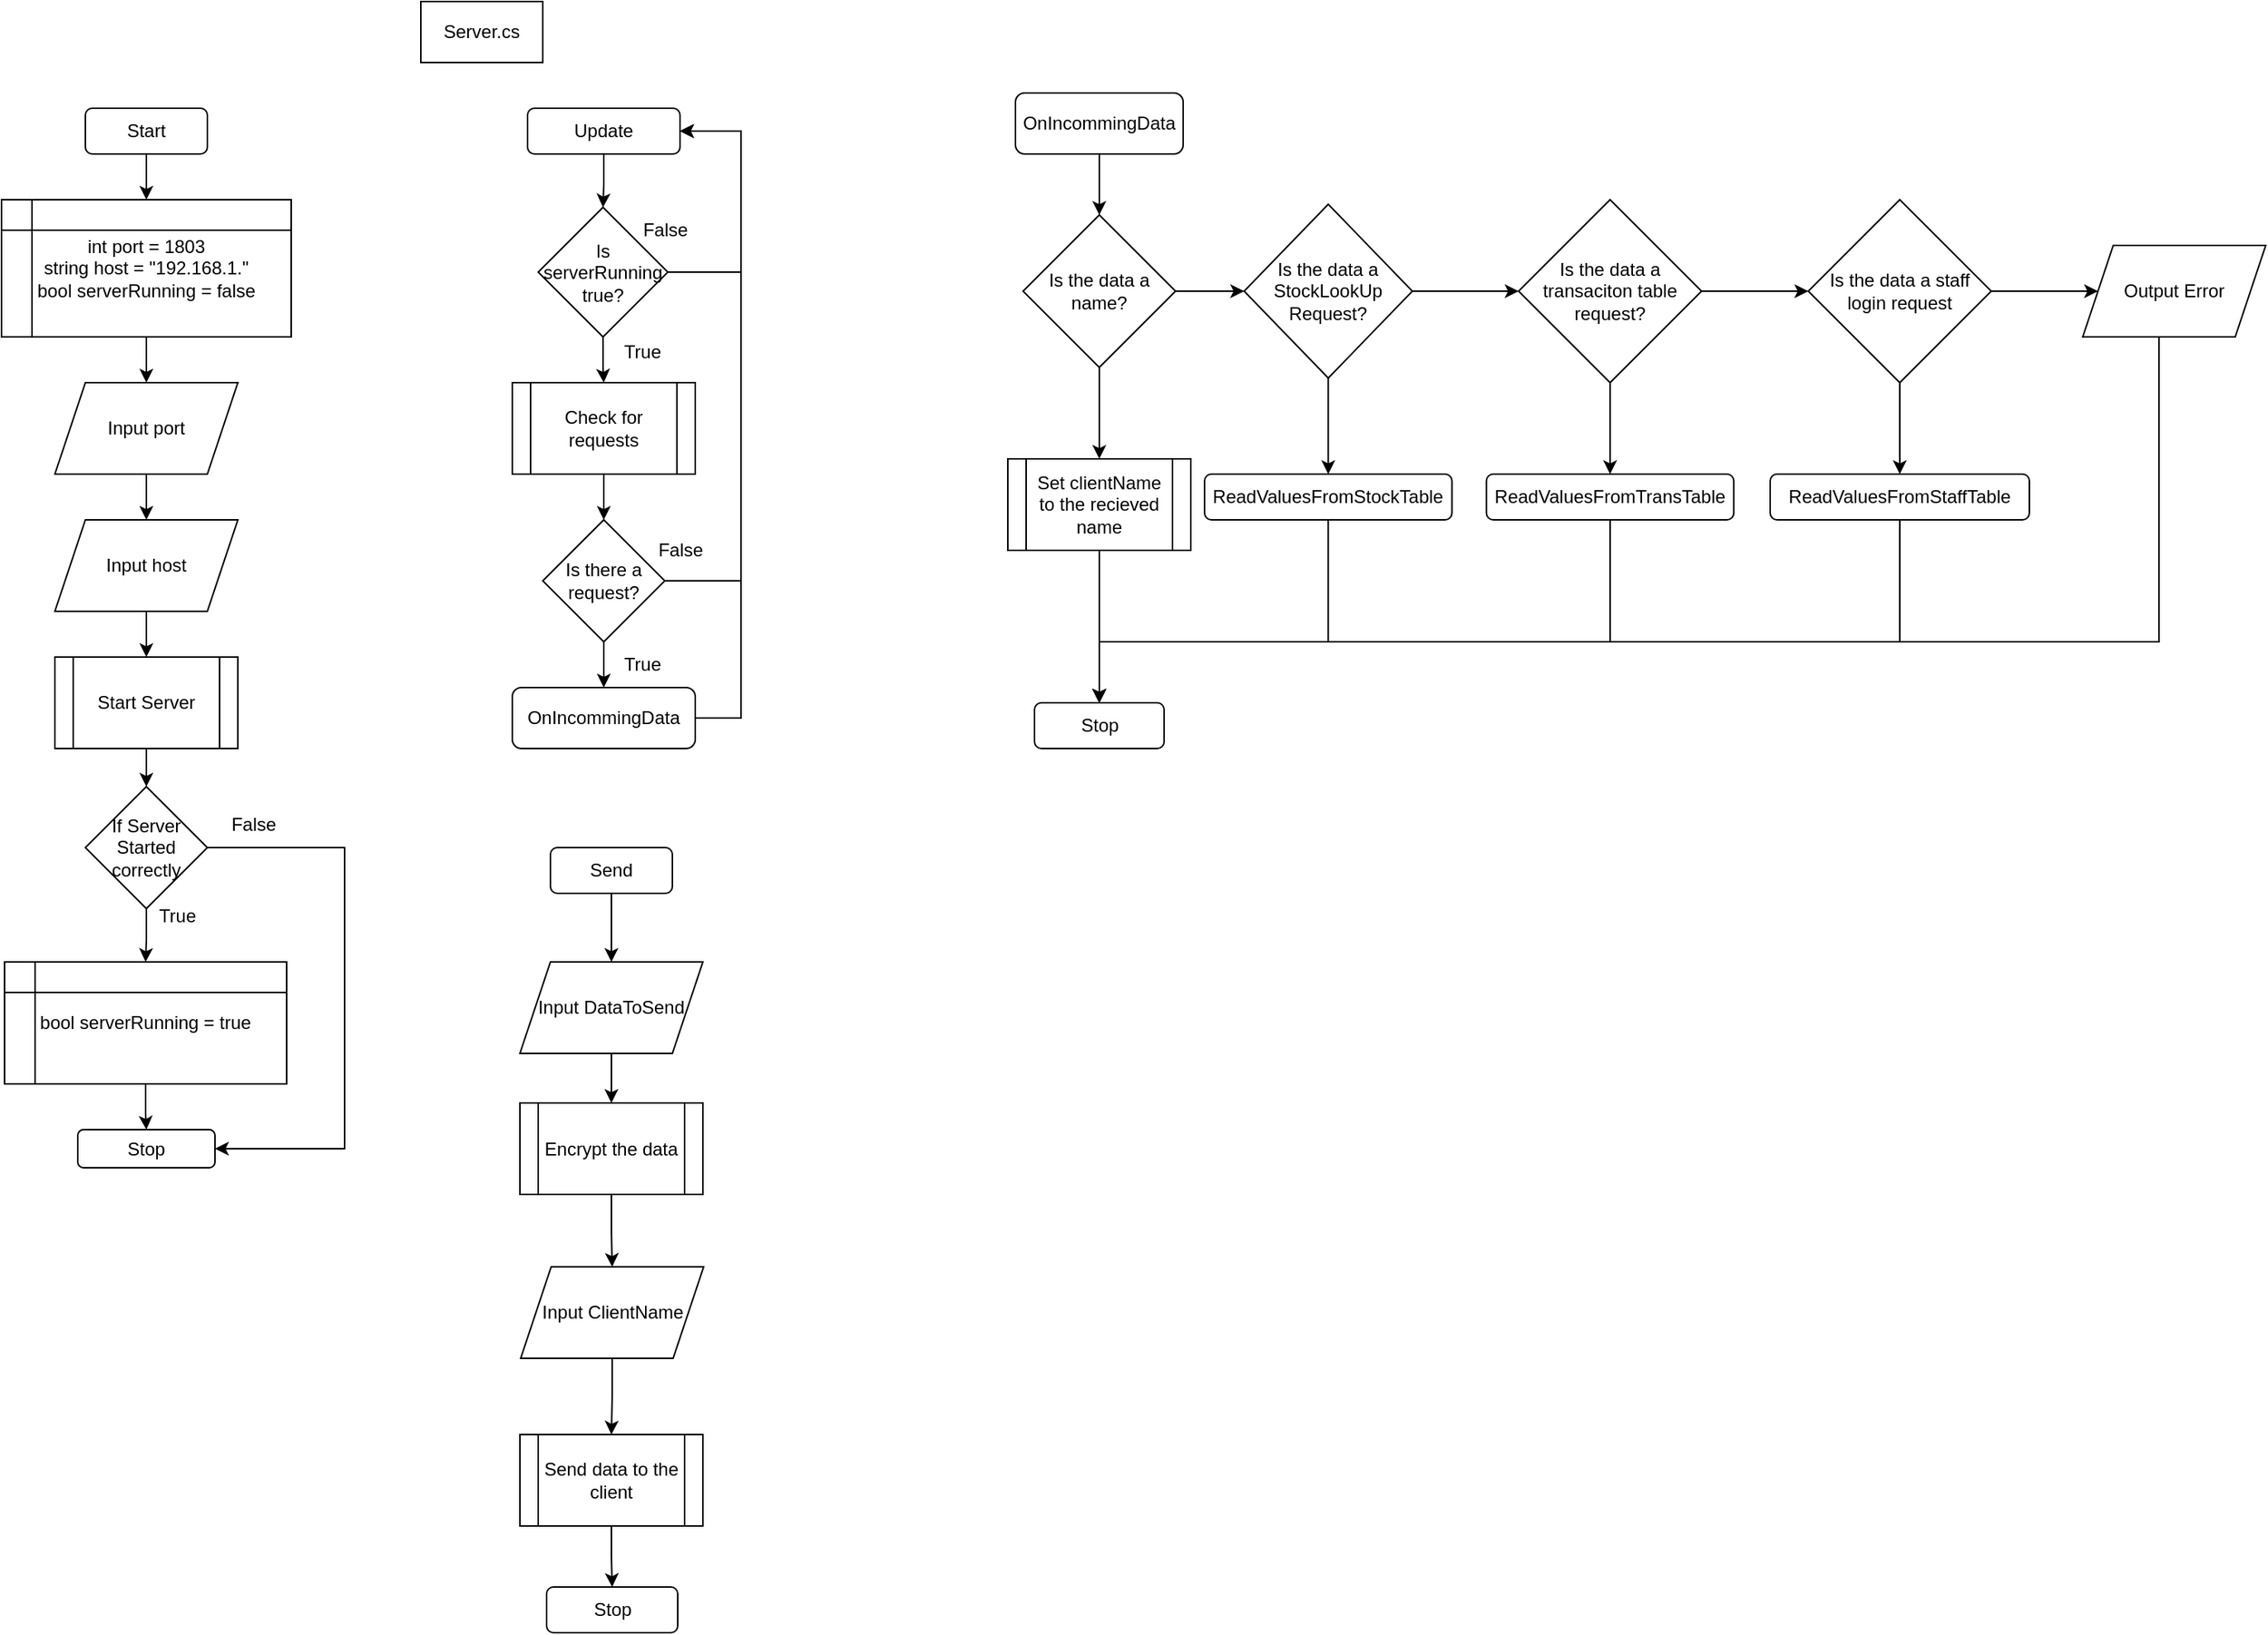 <mxfile version="20.3.0" type="device"><diagram id="MpxdKJpWxYEOd9pPaGGM" name="Page-1"><mxGraphModel dx="870" dy="697" grid="1" gridSize="10" guides="1" tooltips="1" connect="1" arrows="1" fold="1" page="1" pageScale="1" pageWidth="827" pageHeight="1169" math="0" shadow="0"><root><mxCell id="0"/><mxCell id="1" parent="0"/><mxCell id="v55zW0CHZH5sE3ivWaLX-5" style="edgeStyle=orthogonalEdgeStyle;rounded=0;orthogonalLoop=1;jettySize=auto;html=1;entryX=0.5;entryY=0;entryDx=0;entryDy=0;" parent="1" source="v55zW0CHZH5sE3ivWaLX-2" target="v55zW0CHZH5sE3ivWaLX-4" edge="1"><mxGeometry relative="1" as="geometry"/></mxCell><mxCell id="v55zW0CHZH5sE3ivWaLX-2" value="Start" style="rounded=1;whiteSpace=wrap;html=1;" parent="1" vertex="1"><mxGeometry x="140" y="100" width="80" height="30" as="geometry"/></mxCell><mxCell id="v55zW0CHZH5sE3ivWaLX-3" value="Server.cs" style="rounded=0;whiteSpace=wrap;html=1;" parent="1" vertex="1"><mxGeometry x="360" y="30" width="80" height="40" as="geometry"/></mxCell><mxCell id="v55zW0CHZH5sE3ivWaLX-9" style="edgeStyle=orthogonalEdgeStyle;rounded=0;orthogonalLoop=1;jettySize=auto;html=1;" parent="1" source="v55zW0CHZH5sE3ivWaLX-4" target="v55zW0CHZH5sE3ivWaLX-7" edge="1"><mxGeometry relative="1" as="geometry"/></mxCell><mxCell id="v55zW0CHZH5sE3ivWaLX-4" value="int port = 1803&lt;br&gt;string host = &quot;192.168.1.&quot;&lt;br&gt;bool serverRunning = false" style="shape=internalStorage;whiteSpace=wrap;html=1;backgroundOutline=1;" parent="1" vertex="1"><mxGeometry x="85" y="160" width="190" height="90" as="geometry"/></mxCell><mxCell id="v55zW0CHZH5sE3ivWaLX-10" style="edgeStyle=orthogonalEdgeStyle;rounded=0;orthogonalLoop=1;jettySize=auto;html=1;" parent="1" source="v55zW0CHZH5sE3ivWaLX-7" target="v55zW0CHZH5sE3ivWaLX-8" edge="1"><mxGeometry relative="1" as="geometry"/></mxCell><mxCell id="v55zW0CHZH5sE3ivWaLX-7" value="Input port" style="shape=parallelogram;perimeter=parallelogramPerimeter;whiteSpace=wrap;html=1;fixedSize=1;" parent="1" vertex="1"><mxGeometry x="120" y="280" width="120" height="60" as="geometry"/></mxCell><mxCell id="v55zW0CHZH5sE3ivWaLX-13" style="edgeStyle=orthogonalEdgeStyle;rounded=0;orthogonalLoop=1;jettySize=auto;html=1;entryX=0.5;entryY=0;entryDx=0;entryDy=0;" parent="1" source="v55zW0CHZH5sE3ivWaLX-8" target="v55zW0CHZH5sE3ivWaLX-11" edge="1"><mxGeometry relative="1" as="geometry"/></mxCell><mxCell id="v55zW0CHZH5sE3ivWaLX-8" value="Input host" style="shape=parallelogram;perimeter=parallelogramPerimeter;whiteSpace=wrap;html=1;fixedSize=1;" parent="1" vertex="1"><mxGeometry x="120" y="370" width="120" height="60" as="geometry"/></mxCell><mxCell id="v55zW0CHZH5sE3ivWaLX-19" style="edgeStyle=orthogonalEdgeStyle;rounded=0;orthogonalLoop=1;jettySize=auto;html=1;entryX=0.5;entryY=0;entryDx=0;entryDy=0;" parent="1" source="v55zW0CHZH5sE3ivWaLX-11" target="v55zW0CHZH5sE3ivWaLX-17" edge="1"><mxGeometry relative="1" as="geometry"/></mxCell><mxCell id="v55zW0CHZH5sE3ivWaLX-11" value="Start Server" style="shape=process;whiteSpace=wrap;html=1;backgroundOutline=1;" parent="1" vertex="1"><mxGeometry x="120" y="460" width="120" height="60" as="geometry"/></mxCell><mxCell id="v55zW0CHZH5sE3ivWaLX-12" value="Stop" style="rounded=1;whiteSpace=wrap;html=1;" parent="1" vertex="1"><mxGeometry x="135" y="770" width="90" height="25" as="geometry"/></mxCell><mxCell id="v55zW0CHZH5sE3ivWaLX-29" value="" style="edgeStyle=orthogonalEdgeStyle;rounded=0;orthogonalLoop=1;jettySize=auto;html=1;" parent="1" source="v55zW0CHZH5sE3ivWaLX-15" target="v55zW0CHZH5sE3ivWaLX-25" edge="1"><mxGeometry relative="1" as="geometry"/></mxCell><mxCell id="v55zW0CHZH5sE3ivWaLX-15" value="Update" style="rounded=1;whiteSpace=wrap;html=1;" parent="1" vertex="1"><mxGeometry x="430" y="100" width="100" height="30" as="geometry"/></mxCell><mxCell id="v55zW0CHZH5sE3ivWaLX-20" style="edgeStyle=orthogonalEdgeStyle;rounded=0;orthogonalLoop=1;jettySize=auto;html=1;" parent="1" source="v55zW0CHZH5sE3ivWaLX-17" target="v55zW0CHZH5sE3ivWaLX-18" edge="1"><mxGeometry relative="1" as="geometry"/></mxCell><mxCell id="v55zW0CHZH5sE3ivWaLX-22" style="edgeStyle=orthogonalEdgeStyle;rounded=0;orthogonalLoop=1;jettySize=auto;html=1;entryX=1;entryY=0.5;entryDx=0;entryDy=0;exitX=1;exitY=0.5;exitDx=0;exitDy=0;" parent="1" source="v55zW0CHZH5sE3ivWaLX-17" target="v55zW0CHZH5sE3ivWaLX-12" edge="1"><mxGeometry relative="1" as="geometry"><Array as="points"><mxPoint x="310" y="585"/><mxPoint x="310" y="783"/></Array></mxGeometry></mxCell><mxCell id="v55zW0CHZH5sE3ivWaLX-17" value="If Server Started correctly" style="rhombus;whiteSpace=wrap;html=1;" parent="1" vertex="1"><mxGeometry x="140" y="545" width="80" height="80" as="geometry"/></mxCell><mxCell id="v55zW0CHZH5sE3ivWaLX-21" style="edgeStyle=orthogonalEdgeStyle;rounded=0;orthogonalLoop=1;jettySize=auto;html=1;entryX=0.5;entryY=0;entryDx=0;entryDy=0;" parent="1" source="v55zW0CHZH5sE3ivWaLX-18" target="v55zW0CHZH5sE3ivWaLX-12" edge="1"><mxGeometry relative="1" as="geometry"/></mxCell><mxCell id="v55zW0CHZH5sE3ivWaLX-18" value="bool serverRunning = true" style="shape=internalStorage;whiteSpace=wrap;html=1;backgroundOutline=1;" parent="1" vertex="1"><mxGeometry x="87" y="660" width="185" height="80" as="geometry"/></mxCell><mxCell id="v55zW0CHZH5sE3ivWaLX-23" value="True" style="text;html=1;align=center;verticalAlign=middle;resizable=0;points=[];autosize=1;strokeColor=none;fillColor=none;" parent="1" vertex="1"><mxGeometry x="175" y="615" width="50" height="30" as="geometry"/></mxCell><mxCell id="v55zW0CHZH5sE3ivWaLX-24" value="False" style="text;html=1;align=center;verticalAlign=middle;resizable=0;points=[];autosize=1;strokeColor=none;fillColor=none;" parent="1" vertex="1"><mxGeometry x="225" y="555" width="50" height="30" as="geometry"/></mxCell><mxCell id="v55zW0CHZH5sE3ivWaLX-30" style="edgeStyle=orthogonalEdgeStyle;rounded=0;orthogonalLoop=1;jettySize=auto;html=1;entryX=0.5;entryY=0;entryDx=0;entryDy=0;" parent="1" source="v55zW0CHZH5sE3ivWaLX-25" target="v55zW0CHZH5sE3ivWaLX-26" edge="1"><mxGeometry relative="1" as="geometry"/></mxCell><mxCell id="v55zW0CHZH5sE3ivWaLX-33" style="edgeStyle=orthogonalEdgeStyle;rounded=0;orthogonalLoop=1;jettySize=auto;html=1;entryX=1;entryY=0.5;entryDx=0;entryDy=0;exitX=1;exitY=0.5;exitDx=0;exitDy=0;" parent="1" source="v55zW0CHZH5sE3ivWaLX-25" target="v55zW0CHZH5sE3ivWaLX-15" edge="1"><mxGeometry relative="1" as="geometry"><Array as="points"><mxPoint x="570" y="208"/><mxPoint x="570" y="115"/></Array></mxGeometry></mxCell><mxCell id="v55zW0CHZH5sE3ivWaLX-25" value="Is serverRunning true?" style="rhombus;whiteSpace=wrap;html=1;" parent="1" vertex="1"><mxGeometry x="437" y="165" width="85" height="85" as="geometry"/></mxCell><mxCell id="v55zW0CHZH5sE3ivWaLX-31" style="edgeStyle=orthogonalEdgeStyle;rounded=0;orthogonalLoop=1;jettySize=auto;html=1;" parent="1" source="v55zW0CHZH5sE3ivWaLX-26" target="v55zW0CHZH5sE3ivWaLX-27" edge="1"><mxGeometry relative="1" as="geometry"/></mxCell><mxCell id="v55zW0CHZH5sE3ivWaLX-26" value="Check for requests" style="shape=process;whiteSpace=wrap;html=1;backgroundOutline=1;" parent="1" vertex="1"><mxGeometry x="420" y="280" width="120" height="60" as="geometry"/></mxCell><mxCell id="v55zW0CHZH5sE3ivWaLX-32" style="edgeStyle=orthogonalEdgeStyle;rounded=0;orthogonalLoop=1;jettySize=auto;html=1;entryX=0.5;entryY=0;entryDx=0;entryDy=0;" parent="1" source="v55zW0CHZH5sE3ivWaLX-27" target="v55zW0CHZH5sE3ivWaLX-28" edge="1"><mxGeometry relative="1" as="geometry"/></mxCell><mxCell id="v55zW0CHZH5sE3ivWaLX-34" style="edgeStyle=orthogonalEdgeStyle;rounded=0;orthogonalLoop=1;jettySize=auto;html=1;entryX=1;entryY=0.5;entryDx=0;entryDy=0;" parent="1" source="v55zW0CHZH5sE3ivWaLX-27" target="v55zW0CHZH5sE3ivWaLX-15" edge="1"><mxGeometry relative="1" as="geometry"><Array as="points"><mxPoint x="570" y="410"/><mxPoint x="570" y="115"/></Array></mxGeometry></mxCell><mxCell id="v55zW0CHZH5sE3ivWaLX-27" value="Is there a request?" style="rhombus;whiteSpace=wrap;html=1;" parent="1" vertex="1"><mxGeometry x="440" y="370" width="80" height="80" as="geometry"/></mxCell><mxCell id="v55zW0CHZH5sE3ivWaLX-36" style="edgeStyle=orthogonalEdgeStyle;rounded=0;orthogonalLoop=1;jettySize=auto;html=1;entryX=1;entryY=0.5;entryDx=0;entryDy=0;exitX=1;exitY=0.5;exitDx=0;exitDy=0;" parent="1" source="v55zW0CHZH5sE3ivWaLX-28" target="v55zW0CHZH5sE3ivWaLX-15" edge="1"><mxGeometry relative="1" as="geometry"><Array as="points"><mxPoint x="570" y="500"/><mxPoint x="570" y="115"/></Array></mxGeometry></mxCell><mxCell id="v55zW0CHZH5sE3ivWaLX-28" value="OnIncommingData" style="rounded=1;whiteSpace=wrap;html=1;" parent="1" vertex="1"><mxGeometry x="420" y="480" width="120" height="40" as="geometry"/></mxCell><mxCell id="v55zW0CHZH5sE3ivWaLX-37" value="True" style="text;html=1;align=center;verticalAlign=middle;resizable=0;points=[];autosize=1;strokeColor=none;fillColor=none;" parent="1" vertex="1"><mxGeometry x="480" y="450" width="50" height="30" as="geometry"/></mxCell><mxCell id="v55zW0CHZH5sE3ivWaLX-38" value="False" style="text;html=1;align=center;verticalAlign=middle;resizable=0;points=[];autosize=1;strokeColor=none;fillColor=none;" parent="1" vertex="1"><mxGeometry x="505" y="375" width="50" height="30" as="geometry"/></mxCell><mxCell id="v55zW0CHZH5sE3ivWaLX-39" value="False" style="text;html=1;align=center;verticalAlign=middle;resizable=0;points=[];autosize=1;strokeColor=none;fillColor=none;" parent="1" vertex="1"><mxGeometry x="495" y="165" width="50" height="30" as="geometry"/></mxCell><mxCell id="v55zW0CHZH5sE3ivWaLX-40" value="True" style="text;html=1;align=center;verticalAlign=middle;resizable=0;points=[];autosize=1;strokeColor=none;fillColor=none;" parent="1" vertex="1"><mxGeometry x="480" y="245" width="50" height="30" as="geometry"/></mxCell><mxCell id="v55zW0CHZH5sE3ivWaLX-43" style="edgeStyle=orthogonalEdgeStyle;rounded=0;orthogonalLoop=1;jettySize=auto;html=1;entryX=0.5;entryY=0;entryDx=0;entryDy=0;" parent="1" source="v55zW0CHZH5sE3ivWaLX-41" target="v55zW0CHZH5sE3ivWaLX-42" edge="1"><mxGeometry relative="1" as="geometry"/></mxCell><mxCell id="v55zW0CHZH5sE3ivWaLX-41" value="OnIncommingData" style="rounded=1;whiteSpace=wrap;html=1;" parent="1" vertex="1"><mxGeometry x="750" y="90" width="110" height="40" as="geometry"/></mxCell><mxCell id="EVuq1DUcbjyzJdp46JmC-3" style="edgeStyle=orthogonalEdgeStyle;rounded=0;orthogonalLoop=1;jettySize=auto;html=1;entryX=0.5;entryY=0;entryDx=0;entryDy=0;" edge="1" parent="1" source="v55zW0CHZH5sE3ivWaLX-42" target="v55zW0CHZH5sE3ivWaLX-48"><mxGeometry relative="1" as="geometry"/></mxCell><mxCell id="EVuq1DUcbjyzJdp46JmC-7" style="edgeStyle=orthogonalEdgeStyle;rounded=0;orthogonalLoop=1;jettySize=auto;html=1;entryX=0;entryY=0.5;entryDx=0;entryDy=0;" edge="1" parent="1" source="v55zW0CHZH5sE3ivWaLX-42" target="v55zW0CHZH5sE3ivWaLX-44"><mxGeometry relative="1" as="geometry"/></mxCell><mxCell id="v55zW0CHZH5sE3ivWaLX-42" value="Is the data a name?" style="rhombus;whiteSpace=wrap;html=1;" parent="1" vertex="1"><mxGeometry x="755" y="170" width="100" height="100" as="geometry"/></mxCell><mxCell id="EVuq1DUcbjyzJdp46JmC-4" style="edgeStyle=orthogonalEdgeStyle;rounded=0;orthogonalLoop=1;jettySize=auto;html=1;" edge="1" parent="1" source="v55zW0CHZH5sE3ivWaLX-44" target="v55zW0CHZH5sE3ivWaLX-52"><mxGeometry relative="1" as="geometry"/></mxCell><mxCell id="EVuq1DUcbjyzJdp46JmC-8" style="edgeStyle=orthogonalEdgeStyle;rounded=0;orthogonalLoop=1;jettySize=auto;html=1;entryX=0;entryY=0.5;entryDx=0;entryDy=0;" edge="1" parent="1" source="v55zW0CHZH5sE3ivWaLX-44" target="v55zW0CHZH5sE3ivWaLX-45"><mxGeometry relative="1" as="geometry"/></mxCell><mxCell id="v55zW0CHZH5sE3ivWaLX-44" value="Is the data a StockLookUp Request?" style="rhombus;whiteSpace=wrap;html=1;" parent="1" vertex="1"><mxGeometry x="900" y="163" width="110.32" height="114" as="geometry"/></mxCell><mxCell id="EVuq1DUcbjyzJdp46JmC-5" style="edgeStyle=orthogonalEdgeStyle;rounded=0;orthogonalLoop=1;jettySize=auto;html=1;entryX=0.5;entryY=0;entryDx=0;entryDy=0;" edge="1" parent="1" source="v55zW0CHZH5sE3ivWaLX-45" target="v55zW0CHZH5sE3ivWaLX-54"><mxGeometry relative="1" as="geometry"/></mxCell><mxCell id="EVuq1DUcbjyzJdp46JmC-9" style="edgeStyle=orthogonalEdgeStyle;rounded=0;orthogonalLoop=1;jettySize=auto;html=1;entryX=0;entryY=0.5;entryDx=0;entryDy=0;" edge="1" parent="1" source="v55zW0CHZH5sE3ivWaLX-45" target="EVuq1DUcbjyzJdp46JmC-1"><mxGeometry relative="1" as="geometry"/></mxCell><mxCell id="v55zW0CHZH5sE3ivWaLX-45" value="Is the data a transaciton table request?" style="rhombus;whiteSpace=wrap;html=1;" parent="1" vertex="1"><mxGeometry x="1080" y="160" width="120" height="120" as="geometry"/></mxCell><mxCell id="EVuq1DUcbjyzJdp46JmC-14" style="edgeStyle=orthogonalEdgeStyle;rounded=0;orthogonalLoop=1;jettySize=auto;html=1;" edge="1" parent="1" source="v55zW0CHZH5sE3ivWaLX-48"><mxGeometry relative="1" as="geometry"><mxPoint x="805" y="490" as="targetPoint"/></mxGeometry></mxCell><mxCell id="v55zW0CHZH5sE3ivWaLX-48" value="Set clientName to the recieved name" style="shape=process;whiteSpace=wrap;html=1;backgroundOutline=1;" parent="1" vertex="1"><mxGeometry x="745" y="330" width="120" height="60" as="geometry"/></mxCell><mxCell id="v55zW0CHZH5sE3ivWaLX-50" value="Stop" style="rounded=1;whiteSpace=wrap;html=1;" parent="1" vertex="1"><mxGeometry x="762.5" y="490" width="85" height="30" as="geometry"/></mxCell><mxCell id="EVuq1DUcbjyzJdp46JmC-15" style="edgeStyle=orthogonalEdgeStyle;rounded=0;orthogonalLoop=1;jettySize=auto;html=1;entryX=0.5;entryY=0;entryDx=0;entryDy=0;" edge="1" parent="1" source="v55zW0CHZH5sE3ivWaLX-52" target="v55zW0CHZH5sE3ivWaLX-50"><mxGeometry relative="1" as="geometry"><Array as="points"><mxPoint x="955" y="450"/><mxPoint x="805" y="450"/></Array></mxGeometry></mxCell><mxCell id="v55zW0CHZH5sE3ivWaLX-52" value="ReadValuesFromStockTable" style="rounded=1;whiteSpace=wrap;html=1;" parent="1" vertex="1"><mxGeometry x="874.03" y="340" width="162.26" height="30" as="geometry"/></mxCell><mxCell id="EVuq1DUcbjyzJdp46JmC-16" style="edgeStyle=orthogonalEdgeStyle;rounded=0;orthogonalLoop=1;jettySize=auto;html=1;entryX=0.5;entryY=0;entryDx=0;entryDy=0;" edge="1" parent="1" source="v55zW0CHZH5sE3ivWaLX-54" target="v55zW0CHZH5sE3ivWaLX-50"><mxGeometry relative="1" as="geometry"><Array as="points"><mxPoint x="1140" y="450"/><mxPoint x="805" y="450"/></Array></mxGeometry></mxCell><mxCell id="v55zW0CHZH5sE3ivWaLX-54" value="ReadValuesFromTransTable" style="rounded=1;whiteSpace=wrap;html=1;" parent="1" vertex="1"><mxGeometry x="1058.87" y="340" width="162.26" height="30" as="geometry"/></mxCell><mxCell id="EVuq1DUcbjyzJdp46JmC-6" style="edgeStyle=orthogonalEdgeStyle;rounded=0;orthogonalLoop=1;jettySize=auto;html=1;entryX=0.5;entryY=0;entryDx=0;entryDy=0;" edge="1" parent="1" source="EVuq1DUcbjyzJdp46JmC-1" target="EVuq1DUcbjyzJdp46JmC-2"><mxGeometry relative="1" as="geometry"/></mxCell><mxCell id="EVuq1DUcbjyzJdp46JmC-12" style="edgeStyle=orthogonalEdgeStyle;rounded=0;orthogonalLoop=1;jettySize=auto;html=1;entryX=0;entryY=0.5;entryDx=0;entryDy=0;" edge="1" parent="1" source="EVuq1DUcbjyzJdp46JmC-1" target="EVuq1DUcbjyzJdp46JmC-11"><mxGeometry relative="1" as="geometry"/></mxCell><mxCell id="EVuq1DUcbjyzJdp46JmC-1" value="Is the data a staff login request" style="rhombus;whiteSpace=wrap;html=1;" vertex="1" parent="1"><mxGeometry x="1270" y="160" width="120" height="120" as="geometry"/></mxCell><mxCell id="EVuq1DUcbjyzJdp46JmC-17" style="edgeStyle=orthogonalEdgeStyle;rounded=0;orthogonalLoop=1;jettySize=auto;html=1;entryX=0.5;entryY=0;entryDx=0;entryDy=0;" edge="1" parent="1" source="EVuq1DUcbjyzJdp46JmC-2" target="v55zW0CHZH5sE3ivWaLX-50"><mxGeometry relative="1" as="geometry"><Array as="points"><mxPoint x="1330" y="450"/><mxPoint x="805" y="450"/></Array></mxGeometry></mxCell><mxCell id="EVuq1DUcbjyzJdp46JmC-2" value="ReadValuesFromStaffTable" style="rounded=1;whiteSpace=wrap;html=1;" vertex="1" parent="1"><mxGeometry x="1245" y="340" width="170" height="30" as="geometry"/></mxCell><mxCell id="EVuq1DUcbjyzJdp46JmC-13" style="edgeStyle=orthogonalEdgeStyle;rounded=0;orthogonalLoop=1;jettySize=auto;html=1;entryX=0.5;entryY=0;entryDx=0;entryDy=0;" edge="1" parent="1" source="EVuq1DUcbjyzJdp46JmC-11" target="v55zW0CHZH5sE3ivWaLX-50"><mxGeometry relative="1" as="geometry"><Array as="points"><mxPoint x="1500" y="450"/><mxPoint x="805" y="450"/></Array></mxGeometry></mxCell><mxCell id="EVuq1DUcbjyzJdp46JmC-11" value="Output Error" style="shape=parallelogram;perimeter=parallelogramPerimeter;whiteSpace=wrap;html=1;fixedSize=1;" vertex="1" parent="1"><mxGeometry x="1450" y="190" width="120" height="60" as="geometry"/></mxCell><mxCell id="EVuq1DUcbjyzJdp46JmC-26" style="edgeStyle=orthogonalEdgeStyle;rounded=0;orthogonalLoop=1;jettySize=auto;html=1;entryX=0.5;entryY=0;entryDx=0;entryDy=0;" edge="1" parent="1" source="EVuq1DUcbjyzJdp46JmC-18" target="EVuq1DUcbjyzJdp46JmC-19"><mxGeometry relative="1" as="geometry"/></mxCell><mxCell id="EVuq1DUcbjyzJdp46JmC-18" value="Send" style="rounded=1;whiteSpace=wrap;html=1;" vertex="1" parent="1"><mxGeometry x="445" y="585" width="80" height="30" as="geometry"/></mxCell><mxCell id="EVuq1DUcbjyzJdp46JmC-27" style="edgeStyle=orthogonalEdgeStyle;rounded=0;orthogonalLoop=1;jettySize=auto;html=1;" edge="1" parent="1" source="EVuq1DUcbjyzJdp46JmC-19" target="EVuq1DUcbjyzJdp46JmC-20"><mxGeometry relative="1" as="geometry"/></mxCell><mxCell id="EVuq1DUcbjyzJdp46JmC-19" value="Input DataToSend" style="shape=parallelogram;perimeter=parallelogramPerimeter;whiteSpace=wrap;html=1;fixedSize=1;" vertex="1" parent="1"><mxGeometry x="425" y="660" width="120" height="60" as="geometry"/></mxCell><mxCell id="EVuq1DUcbjyzJdp46JmC-28" style="edgeStyle=orthogonalEdgeStyle;rounded=0;orthogonalLoop=1;jettySize=auto;html=1;entryX=0.5;entryY=0;entryDx=0;entryDy=0;" edge="1" parent="1" source="EVuq1DUcbjyzJdp46JmC-20" target="EVuq1DUcbjyzJdp46JmC-22"><mxGeometry relative="1" as="geometry"/></mxCell><mxCell id="EVuq1DUcbjyzJdp46JmC-20" value="Encrypt the data" style="shape=process;whiteSpace=wrap;html=1;backgroundOutline=1;" vertex="1" parent="1"><mxGeometry x="425" y="752.5" width="120" height="60" as="geometry"/></mxCell><mxCell id="EVuq1DUcbjyzJdp46JmC-29" style="edgeStyle=orthogonalEdgeStyle;rounded=0;orthogonalLoop=1;jettySize=auto;html=1;entryX=0.5;entryY=0;entryDx=0;entryDy=0;" edge="1" parent="1" source="EVuq1DUcbjyzJdp46JmC-22" target="EVuq1DUcbjyzJdp46JmC-23"><mxGeometry relative="1" as="geometry"/></mxCell><mxCell id="EVuq1DUcbjyzJdp46JmC-22" value="Input ClientName" style="shape=parallelogram;perimeter=parallelogramPerimeter;whiteSpace=wrap;html=1;fixedSize=1;" vertex="1" parent="1"><mxGeometry x="425.5" y="860" width="120" height="60" as="geometry"/></mxCell><mxCell id="EVuq1DUcbjyzJdp46JmC-30" style="edgeStyle=orthogonalEdgeStyle;rounded=0;orthogonalLoop=1;jettySize=auto;html=1;entryX=0.5;entryY=0;entryDx=0;entryDy=0;" edge="1" parent="1" source="EVuq1DUcbjyzJdp46JmC-23" target="EVuq1DUcbjyzJdp46JmC-24"><mxGeometry relative="1" as="geometry"/></mxCell><mxCell id="EVuq1DUcbjyzJdp46JmC-23" value="Send data to the client" style="shape=process;whiteSpace=wrap;html=1;backgroundOutline=1;" vertex="1" parent="1"><mxGeometry x="425" y="970" width="120" height="60" as="geometry"/></mxCell><mxCell id="EVuq1DUcbjyzJdp46JmC-24" value="Stop" style="rounded=1;whiteSpace=wrap;html=1;" vertex="1" parent="1"><mxGeometry x="442.5" y="1070" width="86" height="30" as="geometry"/></mxCell></root></mxGraphModel></diagram></mxfile>